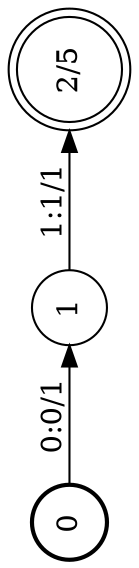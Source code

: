 digraph FST {
rankdir = LR;
size = "8.5,11";
center = 1;
orientation = Landscape;
ranksep = "0.4";
nodesep = "0.25";
0 [label = "0", shape = circle, style = bold, fontsize = 14]
	0 -> 1 [label = "0:0/1", fontsize = 14];
1 [label = "1", shape = circle, style = solid, fontsize = 14]
	1 -> 2 [label = "1:1/1", fontsize = 14];
2 [label = "2/5", shape = doublecircle, style = solid, fontsize = 14]
}
